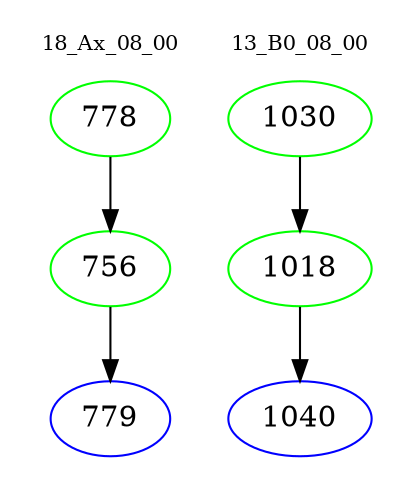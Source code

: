 digraph{
subgraph cluster_0 {
color = white
label = "18_Ax_08_00";
fontsize=10;
T0_778 [label="778", color="green"]
T0_778 -> T0_756 [color="black"]
T0_756 [label="756", color="green"]
T0_756 -> T0_779 [color="black"]
T0_779 [label="779", color="blue"]
}
subgraph cluster_1 {
color = white
label = "13_B0_08_00";
fontsize=10;
T1_1030 [label="1030", color="green"]
T1_1030 -> T1_1018 [color="black"]
T1_1018 [label="1018", color="green"]
T1_1018 -> T1_1040 [color="black"]
T1_1040 [label="1040", color="blue"]
}
}
